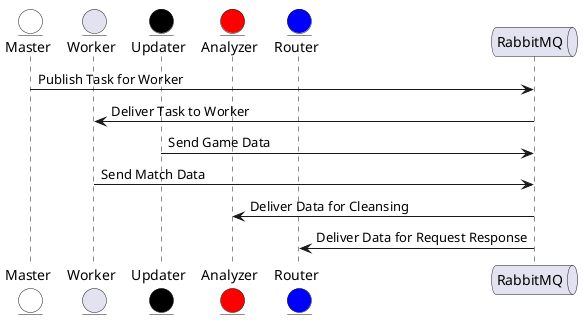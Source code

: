 @startuml
entity Master#white
entity Worker
entity Updater#black
entity Analyzer#red
entity Router#blue

queue RabbitMQ

Master -> RabbitMQ : Publish Task for Worker
RabbitMQ -> Worker : Deliver Task to Worker

Updater -> RabbitMQ : Send Game Data
Worker -> RabbitMQ : Send Match Data

RabbitMQ -> Analyzer : Deliver Data for Cleansing
RabbitMQ -> Router : Deliver Data for Request Response

@enduml
